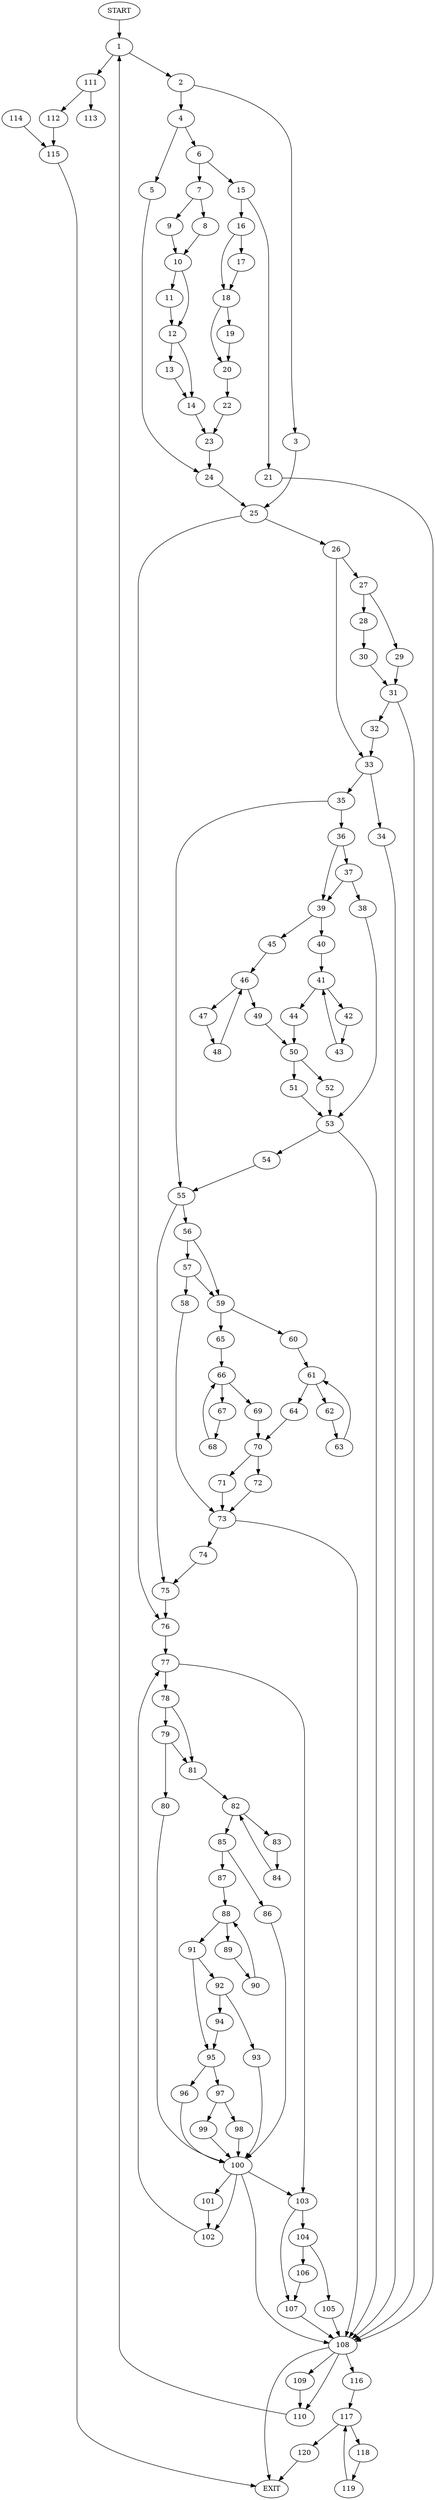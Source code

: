 digraph { 
0 [label="START"];
1;
2;
3;
4;
5;
6;
7;
8;
9;
10;
11;
12;
13;
14;
15;
16;
17;
18;
19;
20;
21;
22;
23;
24;
25;
26;
27;
28;
29;
30;
31;
32;
33;
34;
35;
36;
37;
38;
39;
40;
41;
42;
43;
44;
45;
46;
47;
48;
49;
50;
51;
52;
53;
54;
55;
56;
57;
58;
59;
60;
61;
62;
63;
64;
65;
66;
67;
68;
69;
70;
71;
72;
73;
74;
75;
76;
77;
78;
79;
80;
81;
82;
83;
84;
85;
86;
87;
88;
89;
90;
91;
92;
93;
94;
95;
96;
97;
98;
99;
100;
101;
102;
103;
104;
105;
106;
107;
108;
109;
110;
111;
112;
113;
114;
115;
116;
117;
118;
119;
120;
121[label="EXIT"];
0 -> 1;
1 -> 2;
1 -> 111;
2 -> 3;
2 -> 4;
3 -> 25;
4 -> 5;
4 -> 6;
5 -> 24;
6 -> 7;
6 -> 15;
7 -> 8;
7 -> 9;
8 -> 10;
9 -> 10;
10 -> 12;
10 -> 11;
11 -> 12;
12 -> 13;
12 -> 14;
13 -> 14;
14 -> 23;
15 -> 16;
15 -> 21;
16 -> 18;
16 -> 17;
17 -> 18;
18 -> 19;
18 -> 20;
19 -> 20;
20 -> 22;
21 -> 108;
22 -> 23;
23 -> 24;
24 -> 25;
25 -> 26;
25 -> 76;
26 -> 27;
26 -> 33;
27 -> 28;
27 -> 29;
28 -> 30;
29 -> 31;
30 -> 31;
31 -> 108;
31 -> 32;
32 -> 33;
33 -> 34;
33 -> 35;
34 -> 108;
35 -> 36;
35 -> 55;
36 -> 37;
36 -> 39;
37 -> 39;
37 -> 38;
38 -> 53;
39 -> 40;
39 -> 45;
40 -> 41;
41 -> 42;
41 -> 44;
42 -> 43;
43 -> 41;
44 -> 50;
45 -> 46;
46 -> 47;
46 -> 49;
47 -> 48;
48 -> 46;
49 -> 50;
50 -> 52;
50 -> 51;
51 -> 53;
52 -> 53;
53 -> 108;
53 -> 54;
54 -> 55;
55 -> 56;
55 -> 75;
56 -> 57;
56 -> 59;
57 -> 58;
57 -> 59;
58 -> 73;
59 -> 60;
59 -> 65;
60 -> 61;
61 -> 62;
61 -> 64;
62 -> 63;
63 -> 61;
64 -> 70;
65 -> 66;
66 -> 67;
66 -> 69;
67 -> 68;
68 -> 66;
69 -> 70;
70 -> 72;
70 -> 71;
71 -> 73;
72 -> 73;
73 -> 108;
73 -> 74;
74 -> 75;
75 -> 76;
76 -> 77;
77 -> 78;
77 -> 103;
78 -> 79;
78 -> 81;
79 -> 81;
79 -> 80;
80 -> 100;
81 -> 82;
82 -> 83;
82 -> 85;
83 -> 84;
84 -> 82;
85 -> 87;
85 -> 86;
86 -> 100;
87 -> 88;
88 -> 89;
88 -> 91;
89 -> 90;
90 -> 88;
91 -> 92;
91 -> 95;
92 -> 93;
92 -> 94;
93 -> 100;
94 -> 95;
95 -> 96;
95 -> 97;
96 -> 100;
97 -> 99;
97 -> 98;
98 -> 100;
99 -> 100;
100 -> 108;
100 -> 101;
100:s2 -> 102;
100:s3 -> 103;
101 -> 102;
102 -> 77;
103 -> 104;
103 -> 107;
104 -> 105;
104 -> 106;
105 -> 108;
106 -> 107;
107 -> 108;
108 -> 121;
108 -> 109;
108:s2 -> 110;
108:s3 -> 116;
109 -> 110;
110 -> 1;
111 -> 112;
111 -> 113;
112 -> 115;
114 -> 115;
115 -> 121;
116 -> 117;
117 -> 118;
117 -> 120;
118 -> 119;
119 -> 117;
120 -> 121;
}